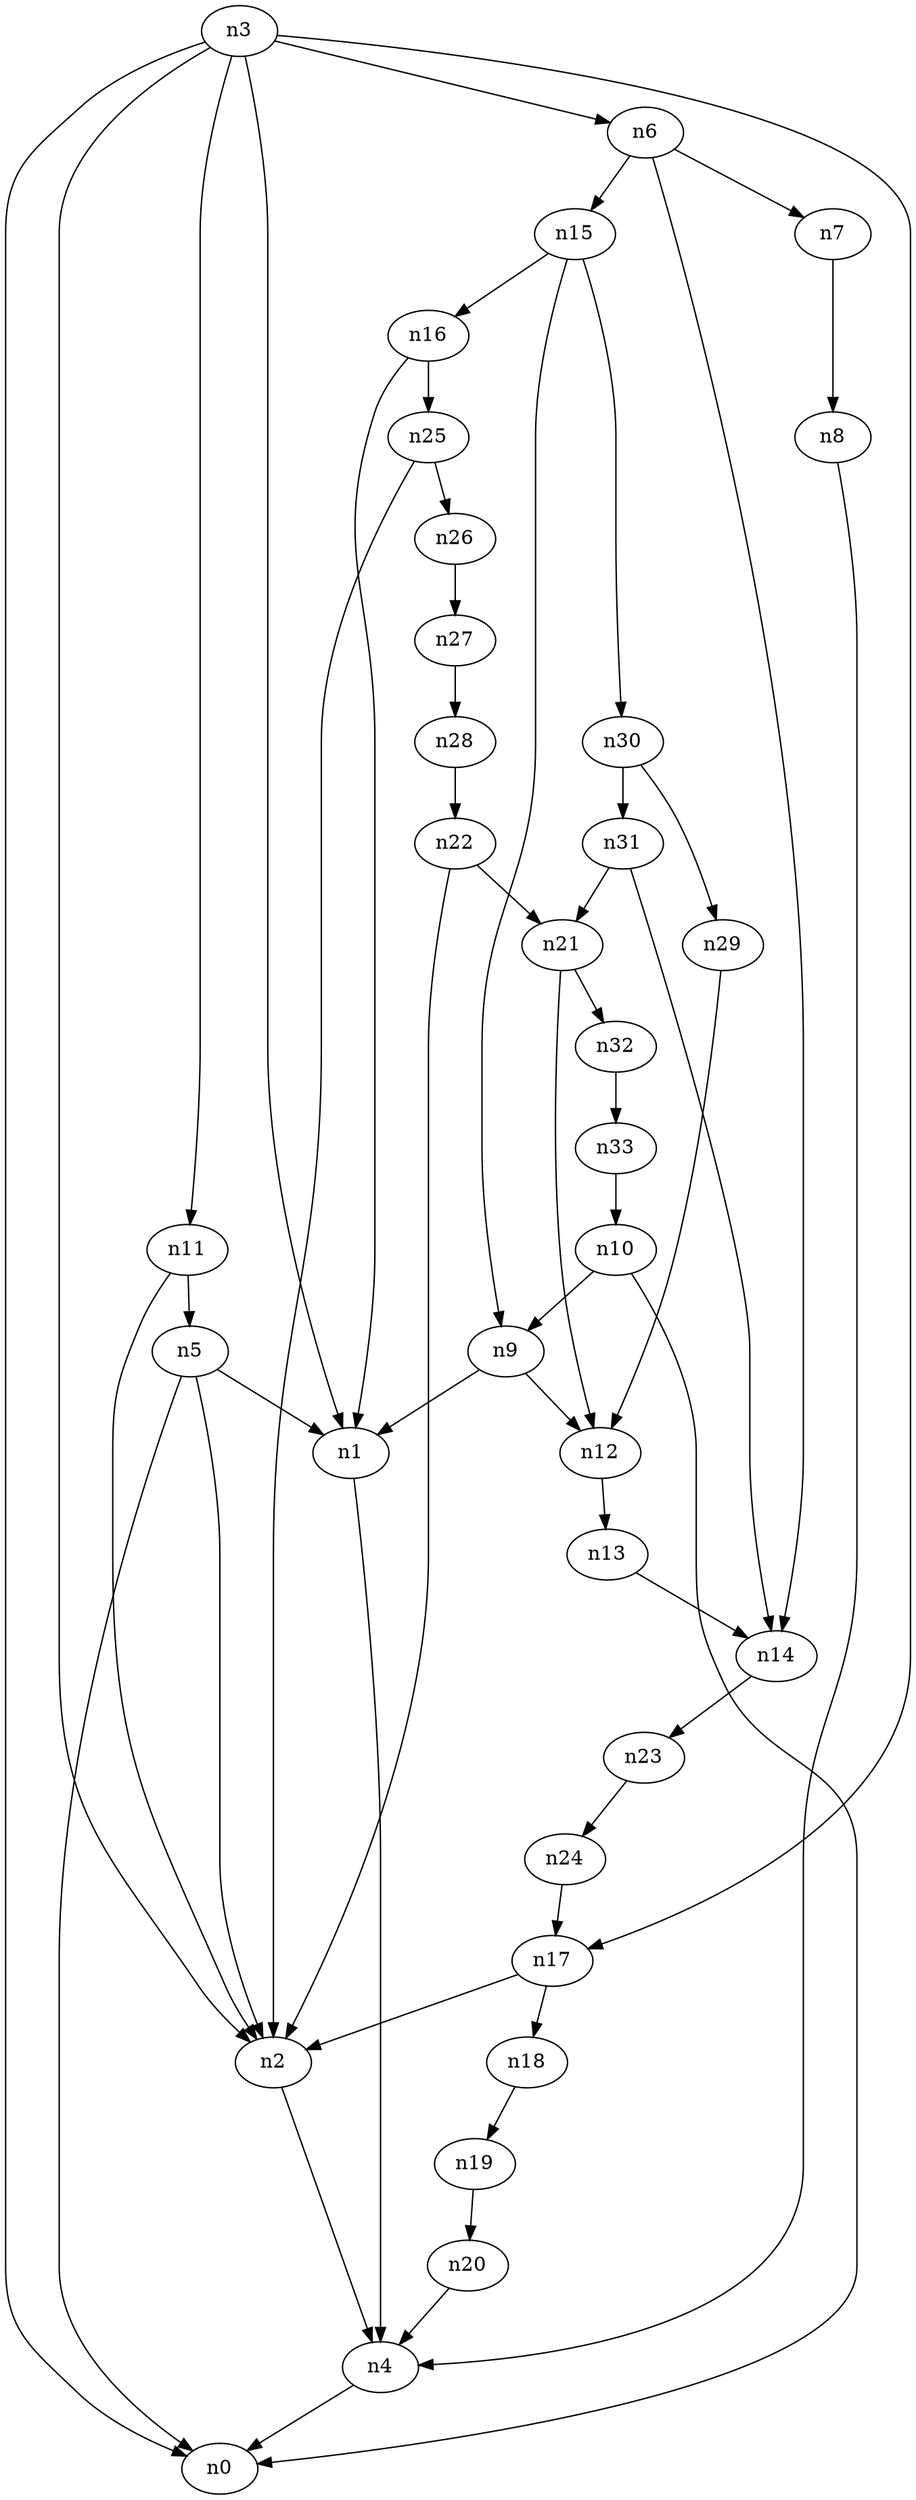digraph G {
	n1 -> n4	 [_graphml_id=e4];
	n2 -> n4	 [_graphml_id=e7];
	n3 -> n0	 [_graphml_id=e0];
	n3 -> n1	 [_graphml_id=e3];
	n3 -> n2	 [_graphml_id=e6];
	n3 -> n6	 [_graphml_id=e9];
	n3 -> n11	 [_graphml_id=e16];
	n3 -> n17	 [_graphml_id=e26];
	n4 -> n0	 [_graphml_id=e1];
	n5 -> n0	 [_graphml_id=e2];
	n5 -> n1	 [_graphml_id=e5];
	n5 -> n2	 [_graphml_id=e8];
	n6 -> n7	 [_graphml_id=e10];
	n6 -> n14	 [_graphml_id=e22];
	n6 -> n15	 [_graphml_id=e40];
	n7 -> n8	 [_graphml_id=e11];
	n8 -> n4	 [_graphml_id=e12];
	n9 -> n1	 [_graphml_id=e13];
	n9 -> n12	 [_graphml_id=e19];
	n10 -> n0	 [_graphml_id=e15];
	n10 -> n9	 [_graphml_id=e14];
	n11 -> n2	 [_graphml_id=e18];
	n11 -> n5	 [_graphml_id=e17];
	n12 -> n13	 [_graphml_id=e20];
	n13 -> n14	 [_graphml_id=e21];
	n14 -> n23	 [_graphml_id=e35];
	n15 -> n9	 [_graphml_id=e23];
	n15 -> n16	 [_graphml_id=e24];
	n15 -> n30	 [_graphml_id=e47];
	n16 -> n1	 [_graphml_id=e25];
	n16 -> n25	 [_graphml_id=e39];
	n17 -> n2	 [_graphml_id=e27];
	n17 -> n18	 [_graphml_id=e28];
	n18 -> n19	 [_graphml_id=e29];
	n19 -> n20	 [_graphml_id=e30];
	n20 -> n4	 [_graphml_id=e31];
	n21 -> n12	 [_graphml_id=e32];
	n21 -> n32	 [_graphml_id=e51];
	n22 -> n2	 [_graphml_id=e34];
	n22 -> n21	 [_graphml_id=e33];
	n23 -> n24	 [_graphml_id=e36];
	n24 -> n17	 [_graphml_id=e37];
	n25 -> n2	 [_graphml_id=e38];
	n25 -> n26	 [_graphml_id=e41];
	n26 -> n27	 [_graphml_id=e42];
	n27 -> n28	 [_graphml_id=e43];
	n28 -> n22	 [_graphml_id=e44];
	n29 -> n12	 [_graphml_id=e45];
	n30 -> n29	 [_graphml_id=e46];
	n30 -> n31	 [_graphml_id=e50];
	n31 -> n14	 [_graphml_id=e49];
	n31 -> n21	 [_graphml_id=e48];
	n32 -> n33	 [_graphml_id=e52];
	n33 -> n10	 [_graphml_id=e53];
}
